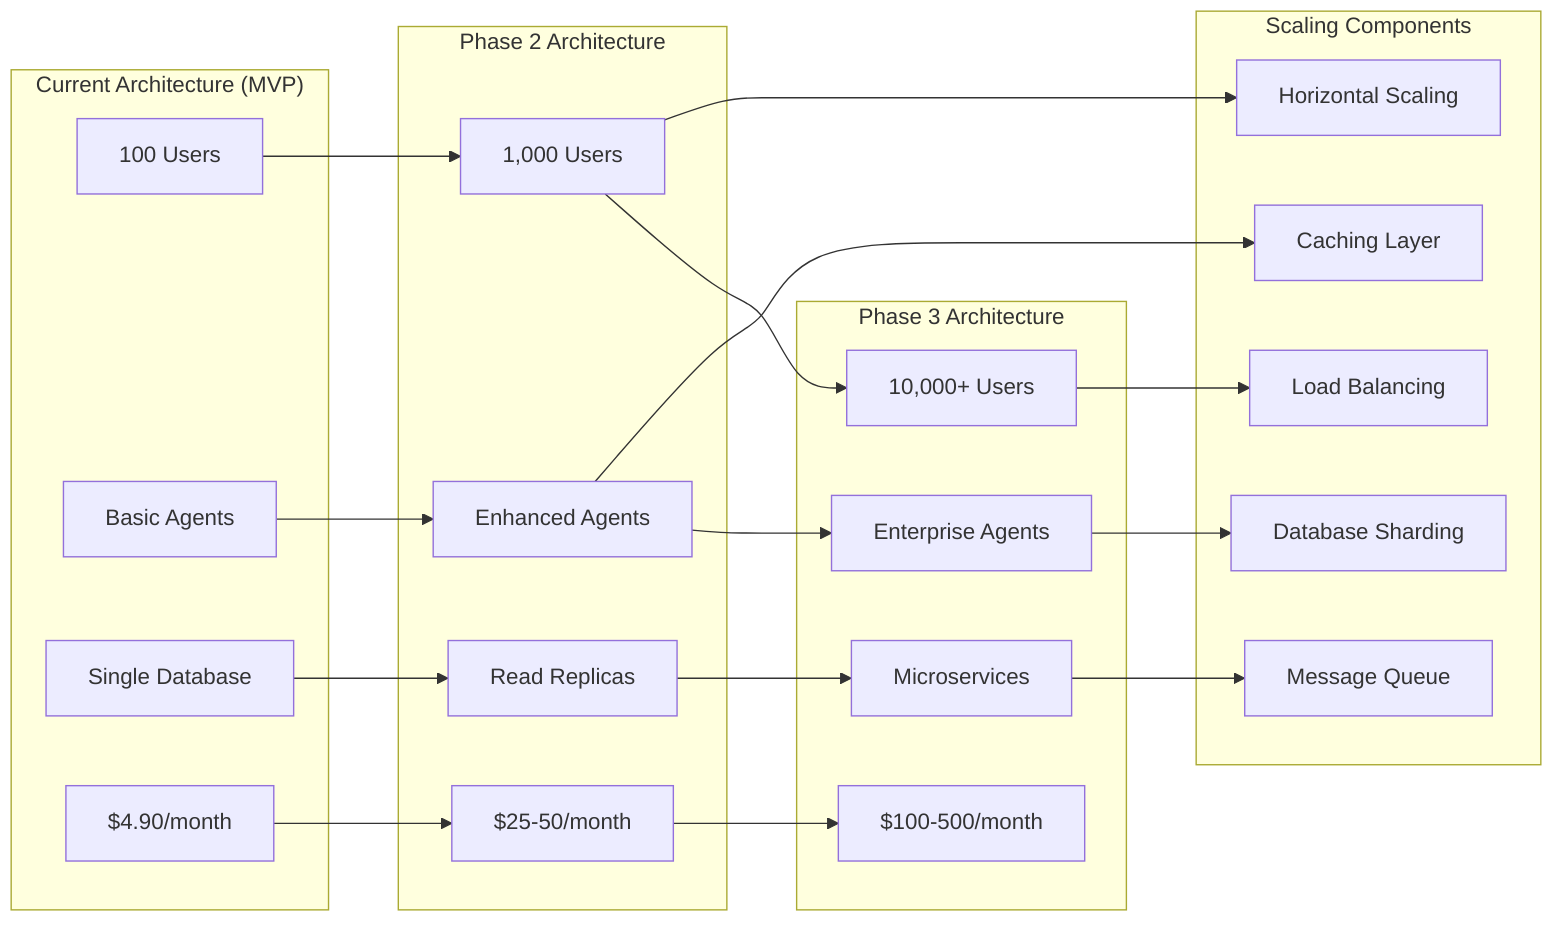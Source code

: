 graph LR
    subgraph "Current Architecture (MVP)"
        A1[100 Users]
        B1[Basic Agents]
        C1[Single Database]
        D1[$4.90/month]
    end

    subgraph "Phase 2 Architecture"
        A2[1,000 Users]
        B2[Enhanced Agents]
        C2[Read Replicas]
        D2[$25-50/month]
    end

    subgraph "Phase 3 Architecture"
        A3[10,000+ Users]
        B3[Enterprise Agents]
        C3[Microservices]
        D3[$100-500/month]
    end

    subgraph "Scaling Components"
        S1[Horizontal Scaling]
        S2[Load Balancing]
        S3[Caching Layer]
        S4[Database Sharding]
        S5[Message Queue]
    end

    A1 --> A2
    A2 --> A3
    B1 --> B2
    B2 --> B3
    C1 --> C2
    C2 --> C3
    D1 --> D2
    D2 --> D3

    A2 --> S1
    A3 --> S2
    B2 --> S3
    B3 --> S4
    C3 --> S5